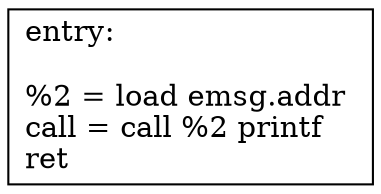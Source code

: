 digraph "CFG for 'Error' function" {
	entry[shape=record,
		label="{entry:\l\l
			%2 = load emsg.addr \l
			call = call %2 printf \l
			ret \l
		}"
	];
}
